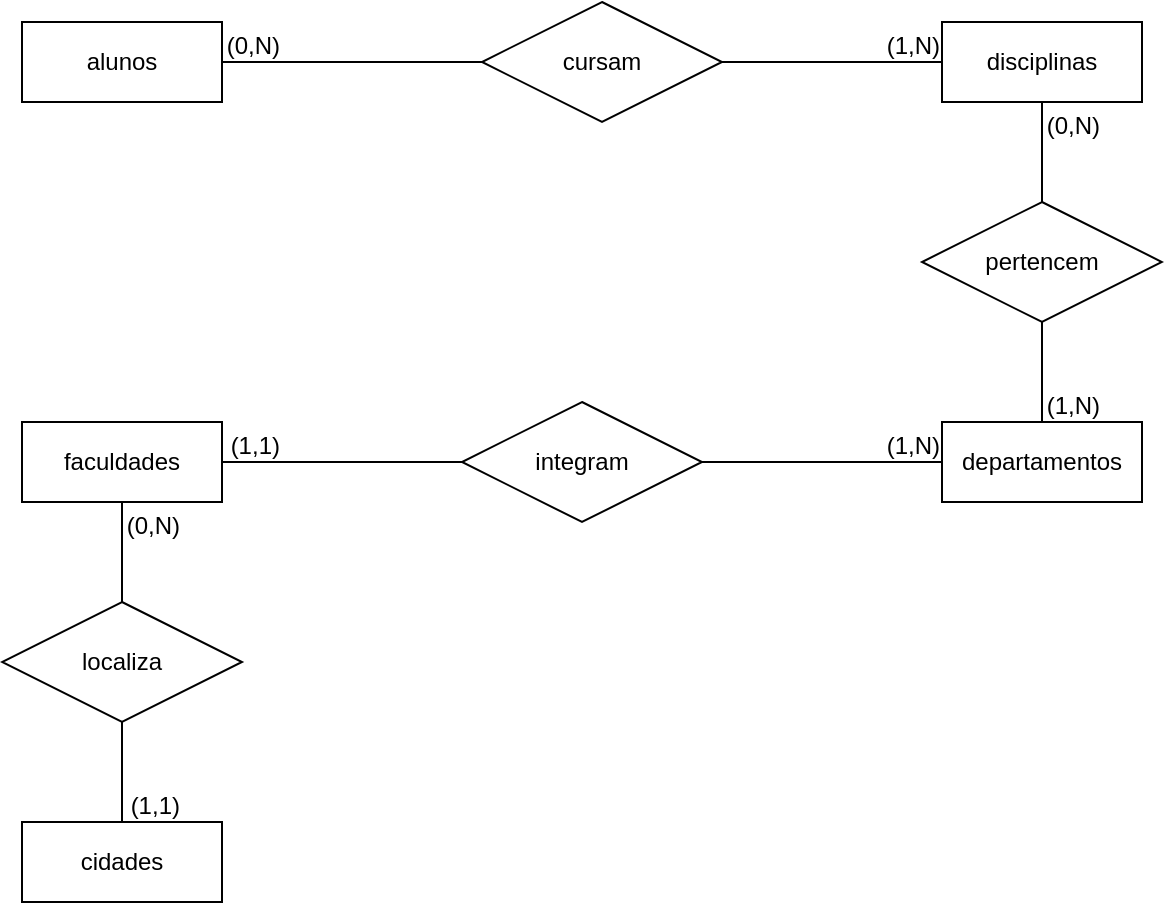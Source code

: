 <mxfile version="21.0.4" type="github">
  <diagram id="R2lEEEUBdFMjLlhIrx00" name="Page-1">
    <mxGraphModel dx="1050" dy="582" grid="1" gridSize="10" guides="1" tooltips="1" connect="1" arrows="1" fold="1" page="1" pageScale="1" pageWidth="850" pageHeight="1100" math="0" shadow="0" extFonts="Permanent Marker^https://fonts.googleapis.com/css?family=Permanent+Marker">
      <root>
        <mxCell id="0" />
        <mxCell id="1" parent="0" />
        <mxCell id="AhxOD908uVaq9PfceBgj-1" value="alunos" style="whiteSpace=wrap;html=1;align=center;" parent="1" vertex="1">
          <mxGeometry x="140" y="240" width="100" height="40" as="geometry" />
        </mxCell>
        <mxCell id="AhxOD908uVaq9PfceBgj-2" value="disciplinas" style="whiteSpace=wrap;html=1;align=center;" parent="1" vertex="1">
          <mxGeometry x="600" y="240" width="100" height="40" as="geometry" />
        </mxCell>
        <mxCell id="AhxOD908uVaq9PfceBgj-3" value="cursam" style="shape=rhombus;perimeter=rhombusPerimeter;whiteSpace=wrap;html=1;align=center;" parent="1" vertex="1">
          <mxGeometry x="370" y="230" width="120" height="60" as="geometry" />
        </mxCell>
        <mxCell id="AhxOD908uVaq9PfceBgj-12" value="departamentos" style="whiteSpace=wrap;html=1;align=center;" parent="1" vertex="1">
          <mxGeometry x="600" y="440" width="100" height="40" as="geometry" />
        </mxCell>
        <mxCell id="AhxOD908uVaq9PfceBgj-13" value="pertencem" style="shape=rhombus;perimeter=rhombusPerimeter;whiteSpace=wrap;html=1;align=center;" parent="1" vertex="1">
          <mxGeometry x="590" y="330" width="120" height="60" as="geometry" />
        </mxCell>
        <mxCell id="AhxOD908uVaq9PfceBgj-14" value="" style="endArrow=none;html=1;rounded=0;entryX=0.5;entryY=1;entryDx=0;entryDy=0;exitX=0.5;exitY=0;exitDx=0;exitDy=0;" parent="1" source="AhxOD908uVaq9PfceBgj-13" target="AhxOD908uVaq9PfceBgj-2" edge="1">
          <mxGeometry relative="1" as="geometry">
            <mxPoint x="340" y="410" as="sourcePoint" />
            <mxPoint x="500" y="410" as="targetPoint" />
          </mxGeometry>
        </mxCell>
        <mxCell id="AhxOD908uVaq9PfceBgj-15" value="" style="endArrow=none;html=1;rounded=0;entryX=0.5;entryY=1;entryDx=0;entryDy=0;exitX=0.5;exitY=0;exitDx=0;exitDy=0;" parent="1" source="AhxOD908uVaq9PfceBgj-12" target="AhxOD908uVaq9PfceBgj-13" edge="1">
          <mxGeometry relative="1" as="geometry">
            <mxPoint x="340" y="410" as="sourcePoint" />
            <mxPoint x="500" y="410" as="targetPoint" />
          </mxGeometry>
        </mxCell>
        <mxCell id="AhxOD908uVaq9PfceBgj-16" value="faculdades" style="whiteSpace=wrap;html=1;align=center;" parent="1" vertex="1">
          <mxGeometry x="140" y="440" width="100" height="40" as="geometry" />
        </mxCell>
        <mxCell id="AhxOD908uVaq9PfceBgj-17" value="integram" style="shape=rhombus;perimeter=rhombusPerimeter;whiteSpace=wrap;html=1;align=center;" parent="1" vertex="1">
          <mxGeometry x="360" y="430" width="120" height="60" as="geometry" />
        </mxCell>
        <mxCell id="AhxOD908uVaq9PfceBgj-18" value="" style="endArrow=none;html=1;rounded=0;exitX=1;exitY=0.5;exitDx=0;exitDy=0;entryX=0;entryY=0.5;entryDx=0;entryDy=0;" parent="1" source="AhxOD908uVaq9PfceBgj-16" target="AhxOD908uVaq9PfceBgj-17" edge="1">
          <mxGeometry relative="1" as="geometry">
            <mxPoint x="230" y="520" as="sourcePoint" />
            <mxPoint x="390" y="520" as="targetPoint" />
          </mxGeometry>
        </mxCell>
        <mxCell id="AhxOD908uVaq9PfceBgj-19" value="" style="endArrow=none;html=1;rounded=0;exitX=1;exitY=0.5;exitDx=0;exitDy=0;entryX=0;entryY=0.5;entryDx=0;entryDy=0;" parent="1" source="AhxOD908uVaq9PfceBgj-17" target="AhxOD908uVaq9PfceBgj-12" edge="1">
          <mxGeometry relative="1" as="geometry">
            <mxPoint x="470" y="520" as="sourcePoint" />
            <mxPoint x="630" y="520" as="targetPoint" />
          </mxGeometry>
        </mxCell>
        <mxCell id="AhxOD908uVaq9PfceBgj-20" value="cidades" style="whiteSpace=wrap;html=1;align=center;" parent="1" vertex="1">
          <mxGeometry x="140" y="640" width="100" height="40" as="geometry" />
        </mxCell>
        <mxCell id="AhxOD908uVaq9PfceBgj-21" value="localiza" style="shape=rhombus;perimeter=rhombusPerimeter;whiteSpace=wrap;html=1;align=center;" parent="1" vertex="1">
          <mxGeometry x="130" y="530" width="120" height="60" as="geometry" />
        </mxCell>
        <mxCell id="AhxOD908uVaq9PfceBgj-22" value="" style="endArrow=none;html=1;rounded=0;exitX=0.5;exitY=1;exitDx=0;exitDy=0;" parent="1" source="AhxOD908uVaq9PfceBgj-16" target="AhxOD908uVaq9PfceBgj-21" edge="1">
          <mxGeometry relative="1" as="geometry">
            <mxPoint x="340" y="410" as="sourcePoint" />
            <mxPoint x="500" y="410" as="targetPoint" />
          </mxGeometry>
        </mxCell>
        <mxCell id="AhxOD908uVaq9PfceBgj-23" value="" style="endArrow=none;html=1;rounded=0;exitX=0.5;exitY=1;exitDx=0;exitDy=0;entryX=0.5;entryY=0;entryDx=0;entryDy=0;" parent="1" source="AhxOD908uVaq9PfceBgj-21" target="AhxOD908uVaq9PfceBgj-20" edge="1">
          <mxGeometry relative="1" as="geometry">
            <mxPoint x="340" y="410" as="sourcePoint" />
            <mxPoint x="500" y="410" as="targetPoint" />
          </mxGeometry>
        </mxCell>
        <mxCell id="pnOZpbB8DULp1NU0mUwS-1" value="" style="endArrow=none;html=1;rounded=0;entryX=0;entryY=0.5;entryDx=0;entryDy=0;exitX=1;exitY=0.5;exitDx=0;exitDy=0;" parent="1" source="AhxOD908uVaq9PfceBgj-3" target="AhxOD908uVaq9PfceBgj-2" edge="1">
          <mxGeometry relative="1" as="geometry">
            <mxPoint x="410" y="330" as="sourcePoint" />
            <mxPoint x="570" y="330" as="targetPoint" />
          </mxGeometry>
        </mxCell>
        <mxCell id="pnOZpbB8DULp1NU0mUwS-2" value="(1,N)" style="resizable=0;html=1;whiteSpace=wrap;align=right;verticalAlign=bottom;" parent="pnOZpbB8DULp1NU0mUwS-1" connectable="0" vertex="1">
          <mxGeometry x="1" relative="1" as="geometry" />
        </mxCell>
        <mxCell id="pnOZpbB8DULp1NU0mUwS-4" value="" style="endArrow=none;html=1;rounded=0;entryX=1;entryY=0.5;entryDx=0;entryDy=0;exitX=0;exitY=0.5;exitDx=0;exitDy=0;" parent="1" source="AhxOD908uVaq9PfceBgj-3" target="AhxOD908uVaq9PfceBgj-1" edge="1">
          <mxGeometry relative="1" as="geometry">
            <mxPoint x="190" y="340" as="sourcePoint" />
            <mxPoint x="350" y="340" as="targetPoint" />
          </mxGeometry>
        </mxCell>
        <mxCell id="pnOZpbB8DULp1NU0mUwS-5" value="(0,N)" style="resizable=0;html=1;whiteSpace=wrap;align=right;verticalAlign=bottom;" parent="pnOZpbB8DULp1NU0mUwS-4" connectable="0" vertex="1">
          <mxGeometry x="1" relative="1" as="geometry">
            <mxPoint x="30" as="offset" />
          </mxGeometry>
        </mxCell>
        <mxCell id="kFk0ekOSrZebxJGs70g3-1" value="(1,N)" style="resizable=0;html=1;whiteSpace=wrap;align=right;verticalAlign=bottom;" connectable="0" vertex="1" parent="1">
          <mxGeometry x="680" y="440" as="geometry" />
        </mxCell>
        <mxCell id="kFk0ekOSrZebxJGs70g3-2" value="(0,N)" style="resizable=0;html=1;whiteSpace=wrap;align=right;verticalAlign=bottom;" connectable="0" vertex="1" parent="1">
          <mxGeometry x="680" y="300" as="geometry" />
        </mxCell>
        <mxCell id="kFk0ekOSrZebxJGs70g3-3" value="(1,1)" style="resizable=0;html=1;whiteSpace=wrap;align=right;verticalAlign=bottom;" connectable="0" vertex="1" parent="1">
          <mxGeometry x="270" y="460" as="geometry" />
        </mxCell>
        <mxCell id="kFk0ekOSrZebxJGs70g3-4" value="(1,N)" style="resizable=0;html=1;whiteSpace=wrap;align=right;verticalAlign=bottom;" connectable="0" vertex="1" parent="1">
          <mxGeometry x="600" y="460" as="geometry" />
        </mxCell>
        <mxCell id="kFk0ekOSrZebxJGs70g3-5" value="(1,1)" style="resizable=0;html=1;whiteSpace=wrap;align=right;verticalAlign=bottom;" connectable="0" vertex="1" parent="1">
          <mxGeometry x="220" y="640" as="geometry" />
        </mxCell>
        <mxCell id="kFk0ekOSrZebxJGs70g3-6" value="(0,N)" style="resizable=0;html=1;whiteSpace=wrap;align=right;verticalAlign=bottom;" connectable="0" vertex="1" parent="1">
          <mxGeometry x="220" y="500" as="geometry" />
        </mxCell>
      </root>
    </mxGraphModel>
  </diagram>
</mxfile>
